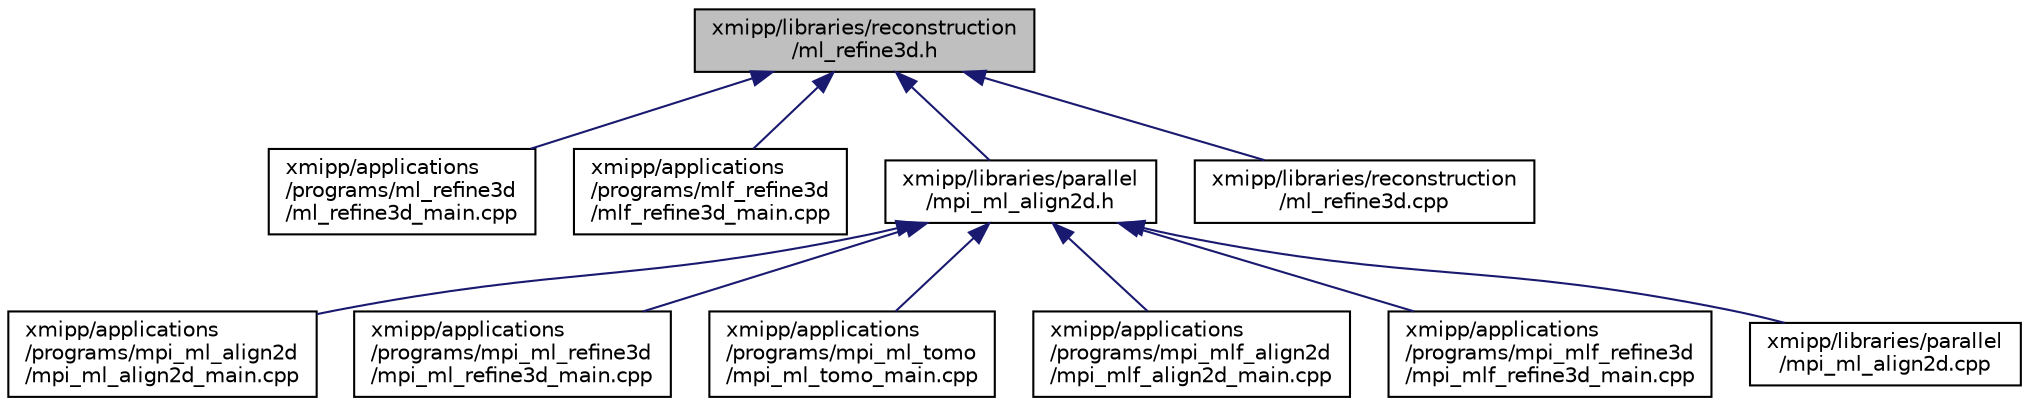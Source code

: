 digraph "xmipp/libraries/reconstruction/ml_refine3d.h"
{
  edge [fontname="Helvetica",fontsize="10",labelfontname="Helvetica",labelfontsize="10"];
  node [fontname="Helvetica",fontsize="10",shape=record];
  Node46 [label="xmipp/libraries/reconstruction\l/ml_refine3d.h",height=0.2,width=0.4,color="black", fillcolor="grey75", style="filled", fontcolor="black"];
  Node46 -> Node47 [dir="back",color="midnightblue",fontsize="10",style="solid",fontname="Helvetica"];
  Node47 [label="xmipp/applications\l/programs/ml_refine3d\l/ml_refine3d_main.cpp",height=0.2,width=0.4,color="black", fillcolor="white", style="filled",URL="$ml__refine3d__main_8cpp.html"];
  Node46 -> Node48 [dir="back",color="midnightblue",fontsize="10",style="solid",fontname="Helvetica"];
  Node48 [label="xmipp/applications\l/programs/mlf_refine3d\l/mlf_refine3d_main.cpp",height=0.2,width=0.4,color="black", fillcolor="white", style="filled",URL="$mlf__refine3d__main_8cpp.html"];
  Node46 -> Node49 [dir="back",color="midnightblue",fontsize="10",style="solid",fontname="Helvetica"];
  Node49 [label="xmipp/libraries/parallel\l/mpi_ml_align2d.h",height=0.2,width=0.4,color="black", fillcolor="white", style="filled",URL="$mpi__ml__align2d_8h.html"];
  Node49 -> Node50 [dir="back",color="midnightblue",fontsize="10",style="solid",fontname="Helvetica"];
  Node50 [label="xmipp/applications\l/programs/mpi_ml_align2d\l/mpi_ml_align2d_main.cpp",height=0.2,width=0.4,color="black", fillcolor="white", style="filled",URL="$mpi__ml__align2d__main_8cpp.html"];
  Node49 -> Node51 [dir="back",color="midnightblue",fontsize="10",style="solid",fontname="Helvetica"];
  Node51 [label="xmipp/applications\l/programs/mpi_ml_refine3d\l/mpi_ml_refine3d_main.cpp",height=0.2,width=0.4,color="black", fillcolor="white", style="filled",URL="$mpi__ml__refine3d__main_8cpp.html"];
  Node49 -> Node52 [dir="back",color="midnightblue",fontsize="10",style="solid",fontname="Helvetica"];
  Node52 [label="xmipp/applications\l/programs/mpi_ml_tomo\l/mpi_ml_tomo_main.cpp",height=0.2,width=0.4,color="black", fillcolor="white", style="filled",URL="$mpi__ml__tomo__main_8cpp.html"];
  Node49 -> Node53 [dir="back",color="midnightblue",fontsize="10",style="solid",fontname="Helvetica"];
  Node53 [label="xmipp/applications\l/programs/mpi_mlf_align2d\l/mpi_mlf_align2d_main.cpp",height=0.2,width=0.4,color="black", fillcolor="white", style="filled",URL="$mpi__mlf__align2d__main_8cpp.html"];
  Node49 -> Node54 [dir="back",color="midnightblue",fontsize="10",style="solid",fontname="Helvetica"];
  Node54 [label="xmipp/applications\l/programs/mpi_mlf_refine3d\l/mpi_mlf_refine3d_main.cpp",height=0.2,width=0.4,color="black", fillcolor="white", style="filled",URL="$mpi__mlf__refine3d__main_8cpp.html"];
  Node49 -> Node55 [dir="back",color="midnightblue",fontsize="10",style="solid",fontname="Helvetica"];
  Node55 [label="xmipp/libraries/parallel\l/mpi_ml_align2d.cpp",height=0.2,width=0.4,color="black", fillcolor="white", style="filled",URL="$mpi__ml__align2d_8cpp.html"];
  Node46 -> Node56 [dir="back",color="midnightblue",fontsize="10",style="solid",fontname="Helvetica"];
  Node56 [label="xmipp/libraries/reconstruction\l/ml_refine3d.cpp",height=0.2,width=0.4,color="black", fillcolor="white", style="filled",URL="$ml__refine3d_8cpp.html"];
}
